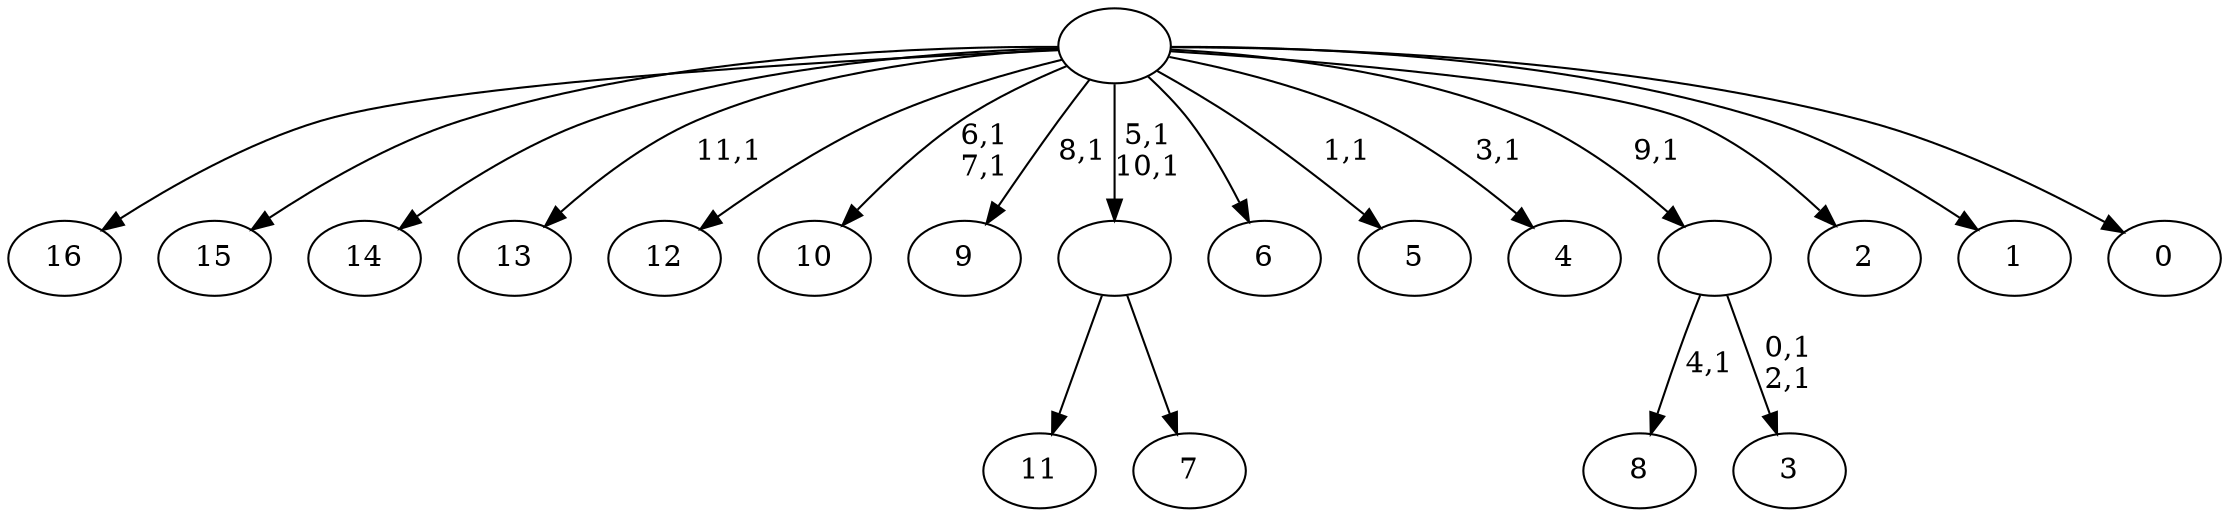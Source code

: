 digraph T {
	29 [label="16"]
	28 [label="15"]
	27 [label="14"]
	26 [label="13"]
	24 [label="12"]
	23 [label="11"]
	22 [label="10"]
	19 [label="9"]
	17 [label="8"]
	15 [label="7"]
	14 [label=""]
	12 [label="6"]
	11 [label="5"]
	9 [label="4"]
	7 [label="3"]
	4 [label=""]
	3 [label="2"]
	2 [label="1"]
	1 [label="0"]
	0 [label=""]
	14 -> 23 [label=""]
	14 -> 15 [label=""]
	4 -> 7 [label="0,1\n2,1"]
	4 -> 17 [label="4,1"]
	0 -> 9 [label="3,1"]
	0 -> 11 [label="1,1"]
	0 -> 14 [label="5,1\n10,1"]
	0 -> 19 [label="8,1"]
	0 -> 22 [label="6,1\n7,1"]
	0 -> 26 [label="11,1"]
	0 -> 29 [label=""]
	0 -> 28 [label=""]
	0 -> 27 [label=""]
	0 -> 24 [label=""]
	0 -> 12 [label=""]
	0 -> 4 [label="9,1"]
	0 -> 3 [label=""]
	0 -> 2 [label=""]
	0 -> 1 [label=""]
}
